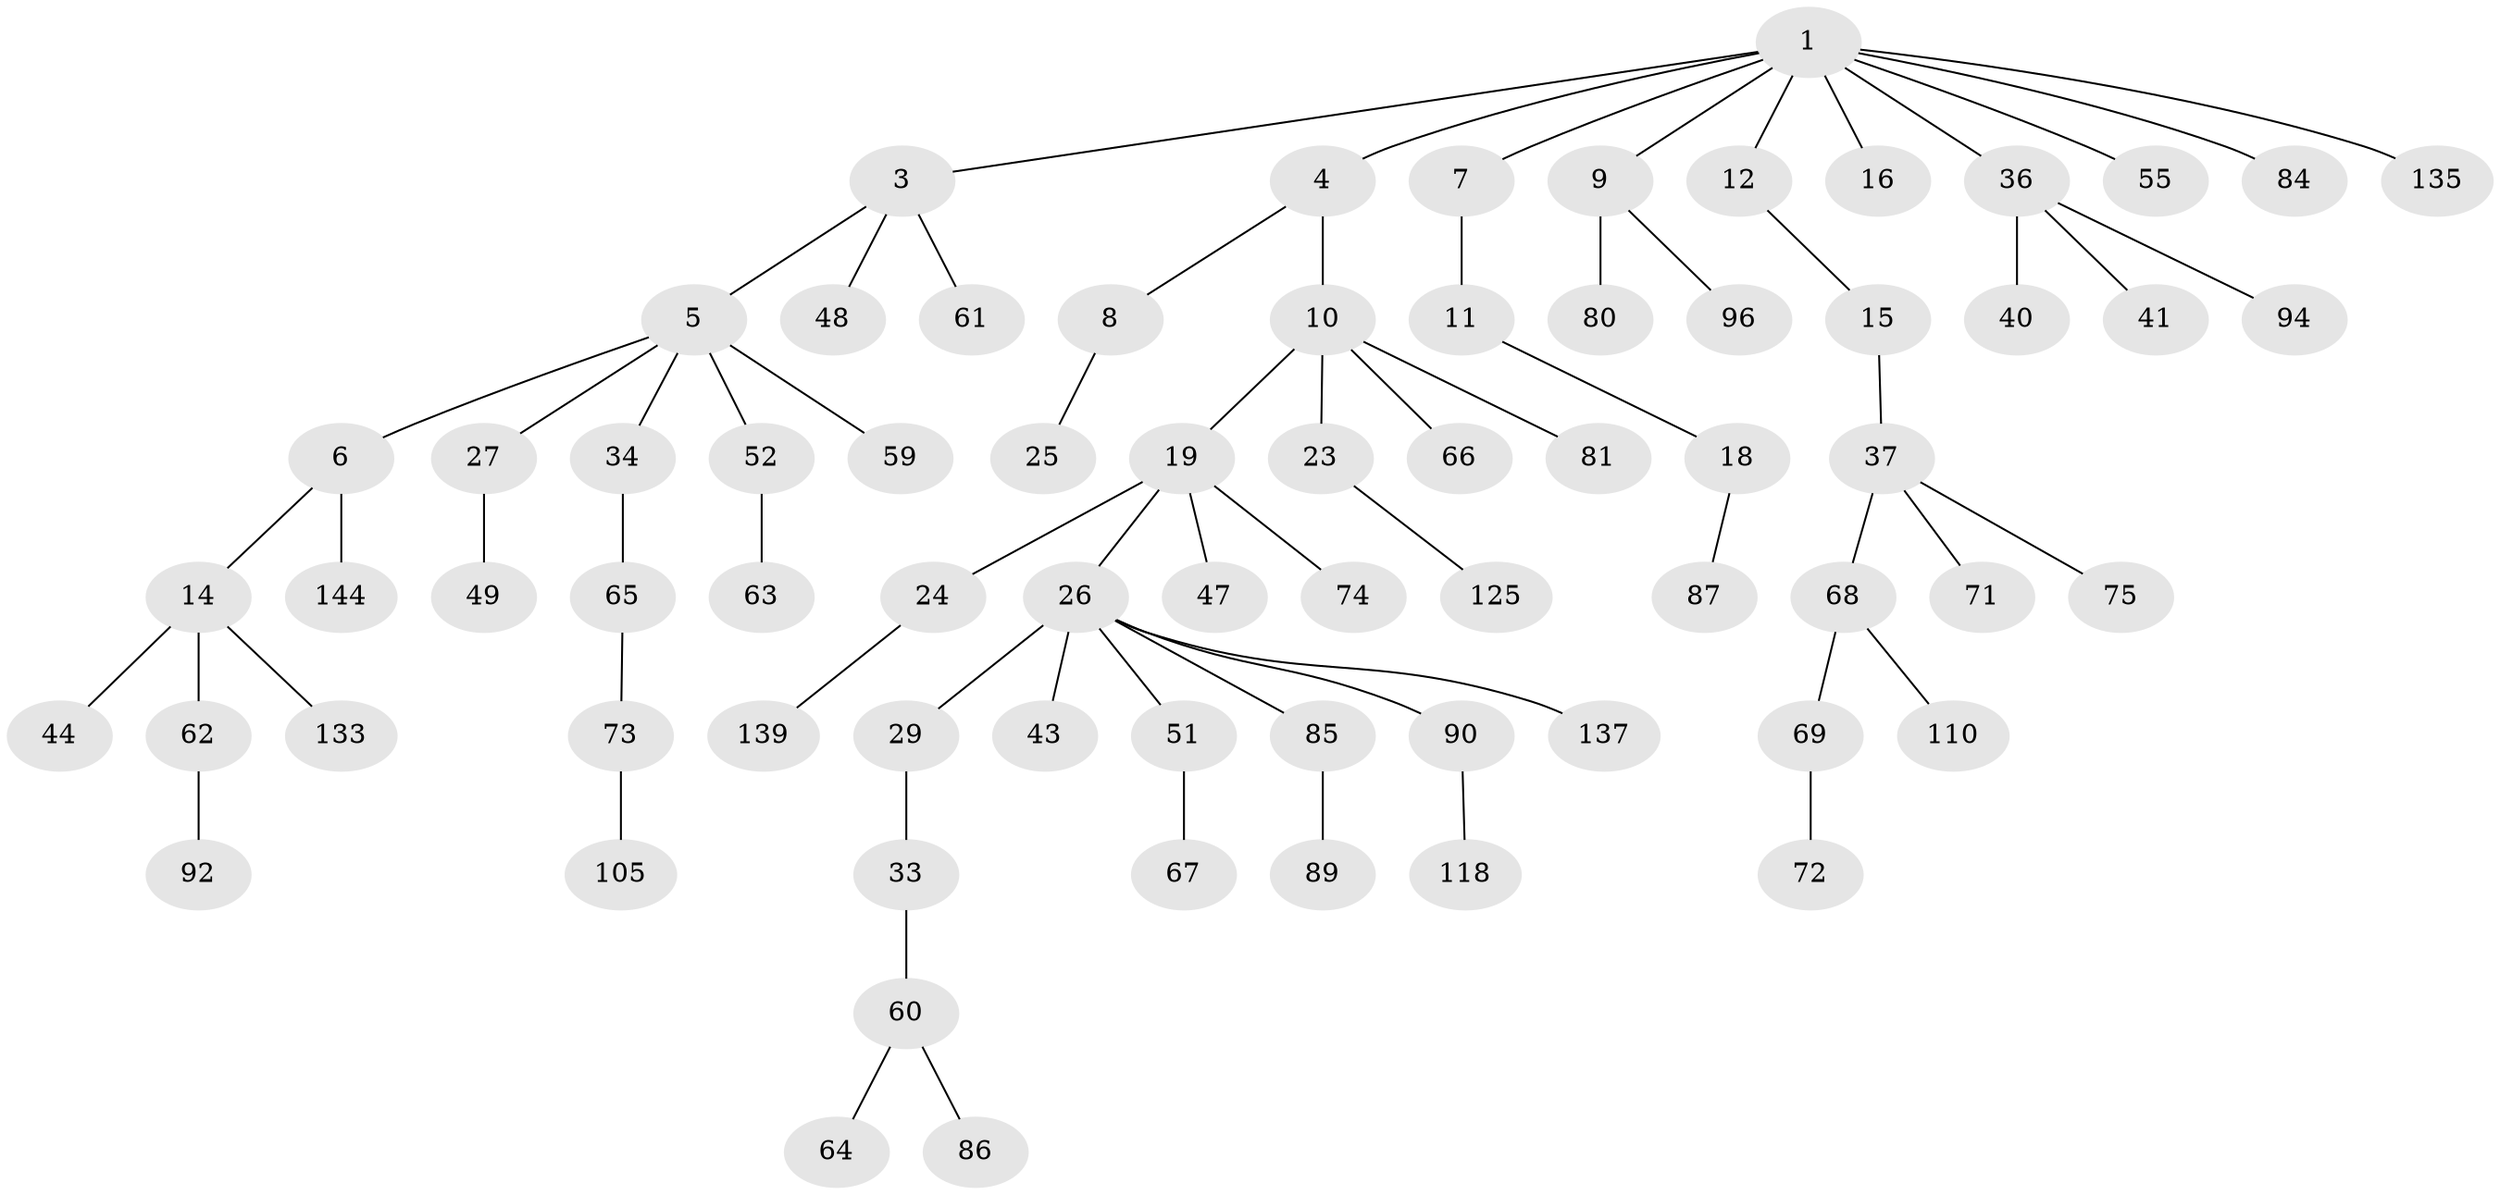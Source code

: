 // original degree distribution, {7: 0.006896551724137931, 5: 0.034482758620689655, 4: 0.06206896551724138, 3: 0.1103448275862069, 6: 0.020689655172413793, 2: 0.296551724137931, 1: 0.4689655172413793}
// Generated by graph-tools (version 1.1) at 2025/15/03/09/25 04:15:36]
// undirected, 72 vertices, 71 edges
graph export_dot {
graph [start="1"]
  node [color=gray90,style=filled];
  1 [super="+2"];
  3;
  4;
  5 [super="+20"];
  6;
  7 [super="+103"];
  8;
  9 [super="+53+13"];
  10 [super="+22"];
  11;
  12 [super="+21+38+98"];
  14 [super="+104+35+30"];
  15;
  16 [super="+93"];
  18;
  19;
  23;
  24;
  25 [super="+109"];
  26 [super="+28+54"];
  27 [super="+42"];
  29 [super="+45+83+32"];
  33;
  34 [super="+119"];
  36 [super="+134+79"];
  37;
  40;
  41;
  43;
  44 [super="+46"];
  47;
  48 [super="+115+78"];
  49;
  51;
  52;
  55 [super="+112"];
  59 [super="+100+130+142+95"];
  60;
  61 [super="+140+129"];
  62;
  63;
  64;
  65 [super="+70"];
  66 [super="+113+138+102"];
  67 [super="+128"];
  68;
  69;
  71 [super="+77"];
  72 [super="+106"];
  73 [super="+76+145"];
  74;
  75 [super="+91+82"];
  80;
  81 [super="+97"];
  84;
  85;
  86;
  87;
  89;
  90;
  92;
  94;
  96;
  105;
  110;
  118;
  125 [super="+131"];
  133;
  135;
  137;
  139;
  144;
  1 -- 7;
  1 -- 9;
  1 -- 12;
  1 -- 36;
  1 -- 84;
  1 -- 135;
  1 -- 16;
  1 -- 3;
  1 -- 4;
  1 -- 55;
  3 -- 5;
  3 -- 48;
  3 -- 61;
  4 -- 8;
  4 -- 10;
  5 -- 6;
  5 -- 27;
  5 -- 34;
  5 -- 59;
  5 -- 52;
  6 -- 14;
  6 -- 144;
  7 -- 11;
  8 -- 25;
  9 -- 80;
  9 -- 96;
  10 -- 19;
  10 -- 66;
  10 -- 81;
  10 -- 23;
  11 -- 18;
  12 -- 15;
  14 -- 44;
  14 -- 62;
  14 -- 133;
  15 -- 37;
  18 -- 87;
  19 -- 24;
  19 -- 26;
  19 -- 47;
  19 -- 74;
  23 -- 125;
  24 -- 139;
  26 -- 29;
  26 -- 43;
  26 -- 85;
  26 -- 137;
  26 -- 51;
  26 -- 90;
  27 -- 49;
  29 -- 33;
  33 -- 60;
  34 -- 65;
  36 -- 40;
  36 -- 41;
  36 -- 94;
  37 -- 68;
  37 -- 71;
  37 -- 75;
  51 -- 67;
  52 -- 63;
  60 -- 64;
  60 -- 86;
  62 -- 92;
  65 -- 73;
  68 -- 69;
  68 -- 110;
  69 -- 72;
  73 -- 105;
  85 -- 89;
  90 -- 118;
}
